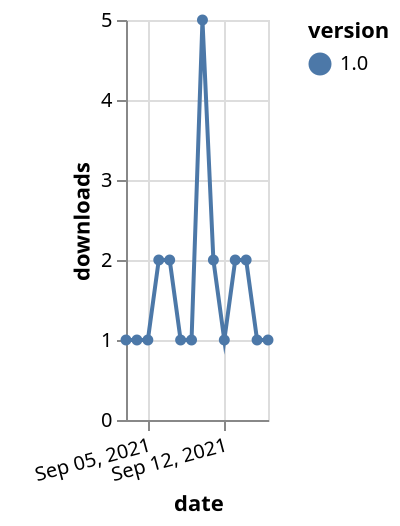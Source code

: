 {"$schema": "https://vega.github.io/schema/vega-lite/v5.json", "description": "A simple bar chart with embedded data.", "data": {"values": [{"date": "2021-09-03", "total": 211, "delta": 1, "version": "1.0"}, {"date": "2021-09-04", "total": 212, "delta": 1, "version": "1.0"}, {"date": "2021-09-05", "total": 213, "delta": 1, "version": "1.0"}, {"date": "2021-09-06", "total": 215, "delta": 2, "version": "1.0"}, {"date": "2021-09-07", "total": 217, "delta": 2, "version": "1.0"}, {"date": "2021-09-08", "total": 218, "delta": 1, "version": "1.0"}, {"date": "2021-09-09", "total": 219, "delta": 1, "version": "1.0"}, {"date": "2021-09-10", "total": 224, "delta": 5, "version": "1.0"}, {"date": "2021-09-11", "total": 226, "delta": 2, "version": "1.0"}, {"date": "2021-09-12", "total": 227, "delta": 1, "version": "1.0"}, {"date": "2021-09-13", "total": 229, "delta": 2, "version": "1.0"}, {"date": "2021-09-14", "total": 231, "delta": 2, "version": "1.0"}, {"date": "2021-09-15", "total": 232, "delta": 1, "version": "1.0"}, {"date": "2021-09-16", "total": 233, "delta": 1, "version": "1.0"}]}, "width": "container", "mark": {"type": "line", "point": {"filled": true}}, "encoding": {"x": {"field": "date", "type": "temporal", "timeUnit": "yearmonthdate", "title": "date", "axis": {"labelAngle": -15}}, "y": {"field": "delta", "type": "quantitative", "title": "downloads"}, "color": {"field": "version", "type": "nominal"}, "tooltip": {"field": "delta"}}}